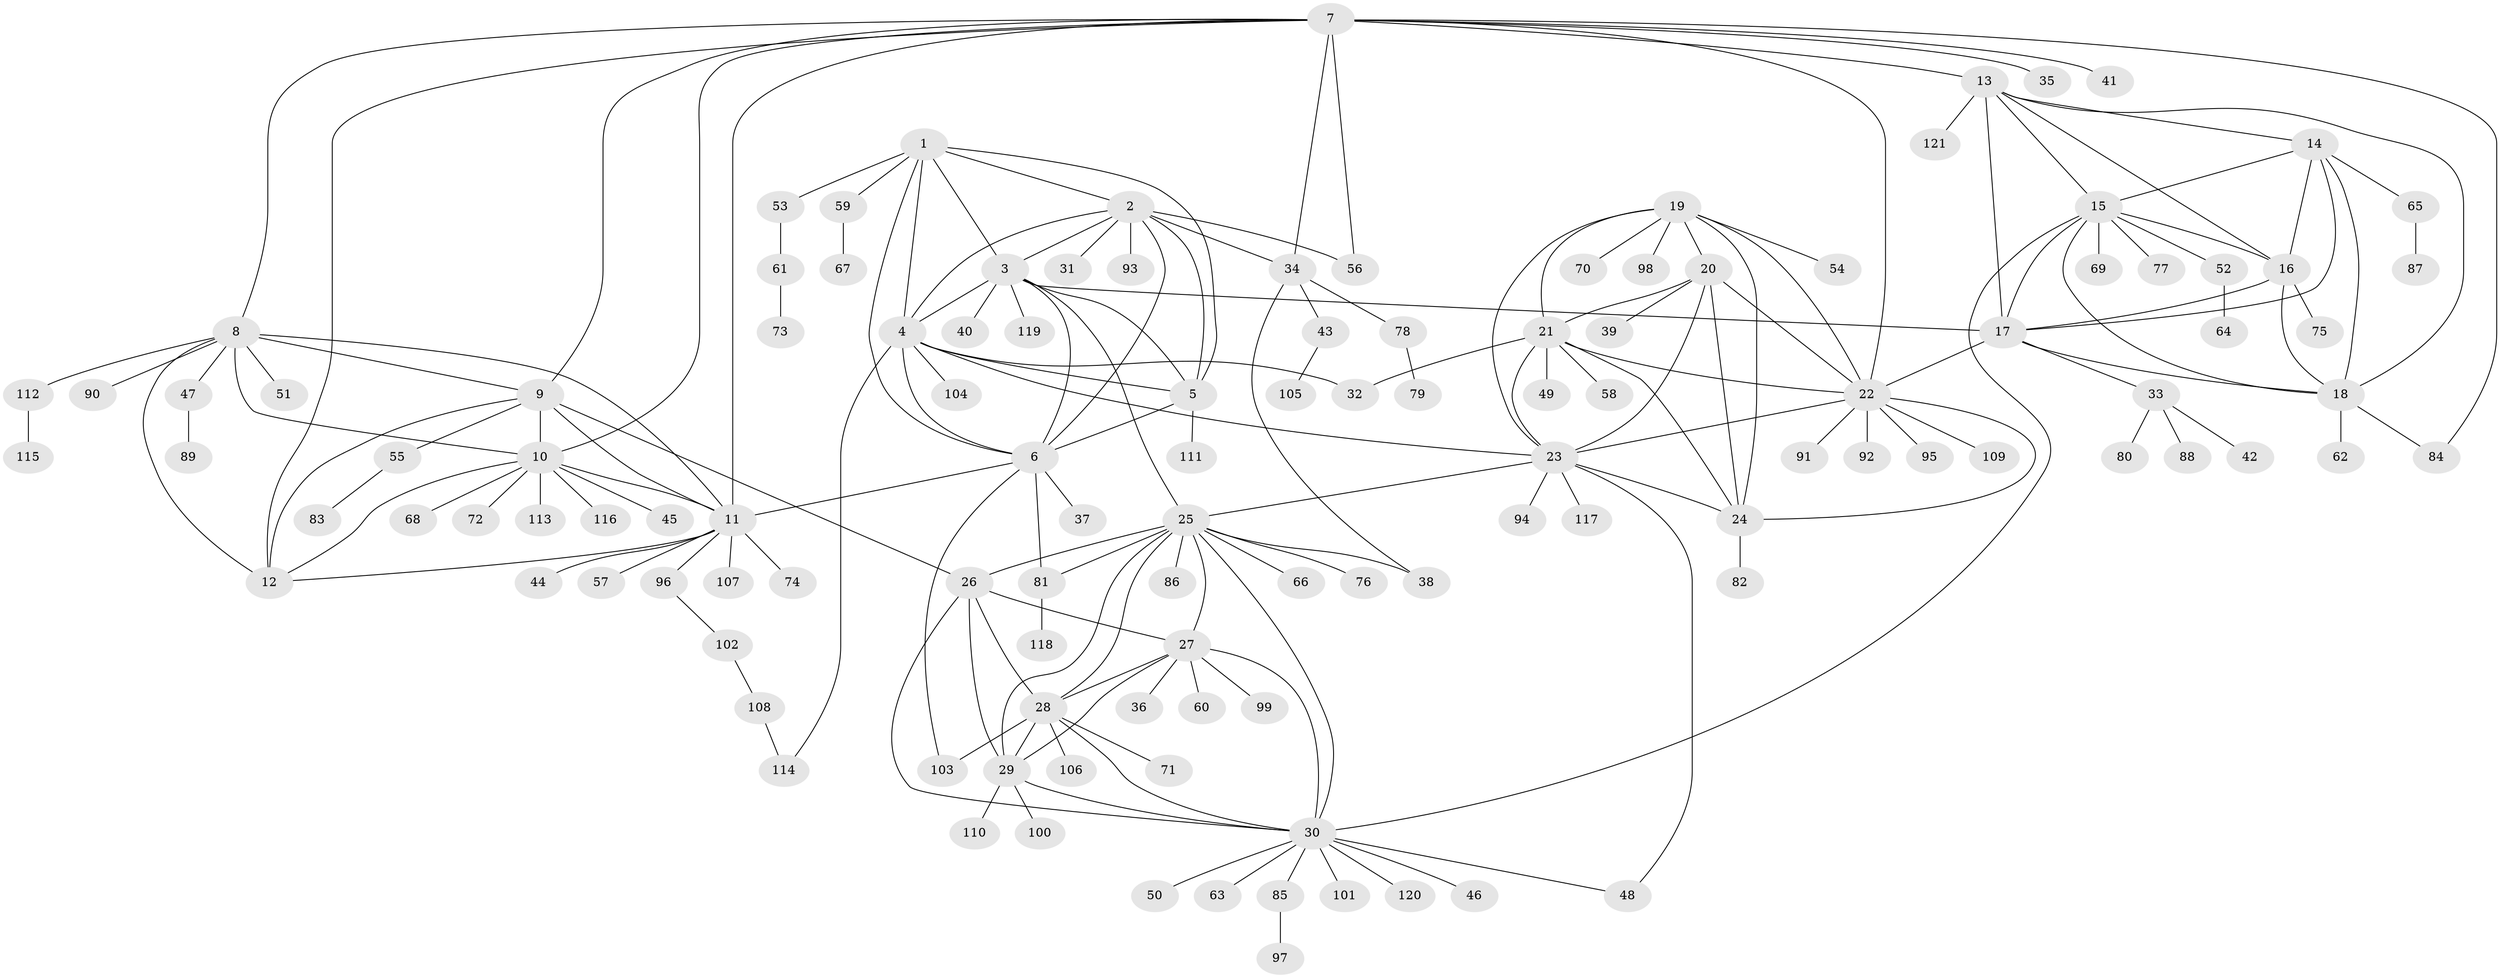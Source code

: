// Generated by graph-tools (version 1.1) at 2025/50/03/09/25 03:50:34]
// undirected, 121 vertices, 185 edges
graph export_dot {
graph [start="1"]
  node [color=gray90,style=filled];
  1;
  2;
  3;
  4;
  5;
  6;
  7;
  8;
  9;
  10;
  11;
  12;
  13;
  14;
  15;
  16;
  17;
  18;
  19;
  20;
  21;
  22;
  23;
  24;
  25;
  26;
  27;
  28;
  29;
  30;
  31;
  32;
  33;
  34;
  35;
  36;
  37;
  38;
  39;
  40;
  41;
  42;
  43;
  44;
  45;
  46;
  47;
  48;
  49;
  50;
  51;
  52;
  53;
  54;
  55;
  56;
  57;
  58;
  59;
  60;
  61;
  62;
  63;
  64;
  65;
  66;
  67;
  68;
  69;
  70;
  71;
  72;
  73;
  74;
  75;
  76;
  77;
  78;
  79;
  80;
  81;
  82;
  83;
  84;
  85;
  86;
  87;
  88;
  89;
  90;
  91;
  92;
  93;
  94;
  95;
  96;
  97;
  98;
  99;
  100;
  101;
  102;
  103;
  104;
  105;
  106;
  107;
  108;
  109;
  110;
  111;
  112;
  113;
  114;
  115;
  116;
  117;
  118;
  119;
  120;
  121;
  1 -- 2;
  1 -- 3;
  1 -- 4;
  1 -- 5;
  1 -- 6;
  1 -- 53;
  1 -- 59;
  2 -- 3;
  2 -- 4;
  2 -- 5;
  2 -- 6;
  2 -- 31;
  2 -- 34;
  2 -- 56;
  2 -- 93;
  3 -- 4;
  3 -- 5;
  3 -- 6;
  3 -- 17;
  3 -- 25;
  3 -- 40;
  3 -- 119;
  4 -- 5;
  4 -- 6;
  4 -- 23;
  4 -- 32;
  4 -- 104;
  4 -- 114;
  5 -- 6;
  5 -- 111;
  6 -- 11;
  6 -- 37;
  6 -- 81;
  6 -- 103;
  7 -- 8;
  7 -- 9;
  7 -- 10;
  7 -- 11;
  7 -- 12;
  7 -- 13;
  7 -- 22;
  7 -- 34;
  7 -- 35;
  7 -- 41;
  7 -- 56;
  7 -- 84;
  8 -- 9;
  8 -- 10;
  8 -- 11;
  8 -- 12;
  8 -- 47;
  8 -- 51;
  8 -- 90;
  8 -- 112;
  9 -- 10;
  9 -- 11;
  9 -- 12;
  9 -- 26;
  9 -- 55;
  10 -- 11;
  10 -- 12;
  10 -- 45;
  10 -- 68;
  10 -- 72;
  10 -- 113;
  10 -- 116;
  11 -- 12;
  11 -- 44;
  11 -- 57;
  11 -- 74;
  11 -- 96;
  11 -- 107;
  13 -- 14;
  13 -- 15;
  13 -- 16;
  13 -- 17;
  13 -- 18;
  13 -- 121;
  14 -- 15;
  14 -- 16;
  14 -- 17;
  14 -- 18;
  14 -- 65;
  15 -- 16;
  15 -- 17;
  15 -- 18;
  15 -- 30;
  15 -- 52;
  15 -- 69;
  15 -- 77;
  16 -- 17;
  16 -- 18;
  16 -- 75;
  17 -- 18;
  17 -- 22;
  17 -- 33;
  18 -- 62;
  18 -- 84;
  19 -- 20;
  19 -- 21;
  19 -- 22;
  19 -- 23;
  19 -- 24;
  19 -- 54;
  19 -- 70;
  19 -- 98;
  20 -- 21;
  20 -- 22;
  20 -- 23;
  20 -- 24;
  20 -- 39;
  21 -- 22;
  21 -- 23;
  21 -- 24;
  21 -- 32;
  21 -- 49;
  21 -- 58;
  22 -- 23;
  22 -- 24;
  22 -- 91;
  22 -- 92;
  22 -- 95;
  22 -- 109;
  23 -- 24;
  23 -- 25;
  23 -- 48;
  23 -- 94;
  23 -- 117;
  24 -- 82;
  25 -- 26;
  25 -- 27;
  25 -- 28;
  25 -- 29;
  25 -- 30;
  25 -- 38;
  25 -- 66;
  25 -- 76;
  25 -- 81;
  25 -- 86;
  26 -- 27;
  26 -- 28;
  26 -- 29;
  26 -- 30;
  27 -- 28;
  27 -- 29;
  27 -- 30;
  27 -- 36;
  27 -- 60;
  27 -- 99;
  28 -- 29;
  28 -- 30;
  28 -- 71;
  28 -- 103;
  28 -- 106;
  29 -- 30;
  29 -- 100;
  29 -- 110;
  30 -- 46;
  30 -- 48;
  30 -- 50;
  30 -- 63;
  30 -- 85;
  30 -- 101;
  30 -- 120;
  33 -- 42;
  33 -- 80;
  33 -- 88;
  34 -- 38;
  34 -- 43;
  34 -- 78;
  43 -- 105;
  47 -- 89;
  52 -- 64;
  53 -- 61;
  55 -- 83;
  59 -- 67;
  61 -- 73;
  65 -- 87;
  78 -- 79;
  81 -- 118;
  85 -- 97;
  96 -- 102;
  102 -- 108;
  108 -- 114;
  112 -- 115;
}
